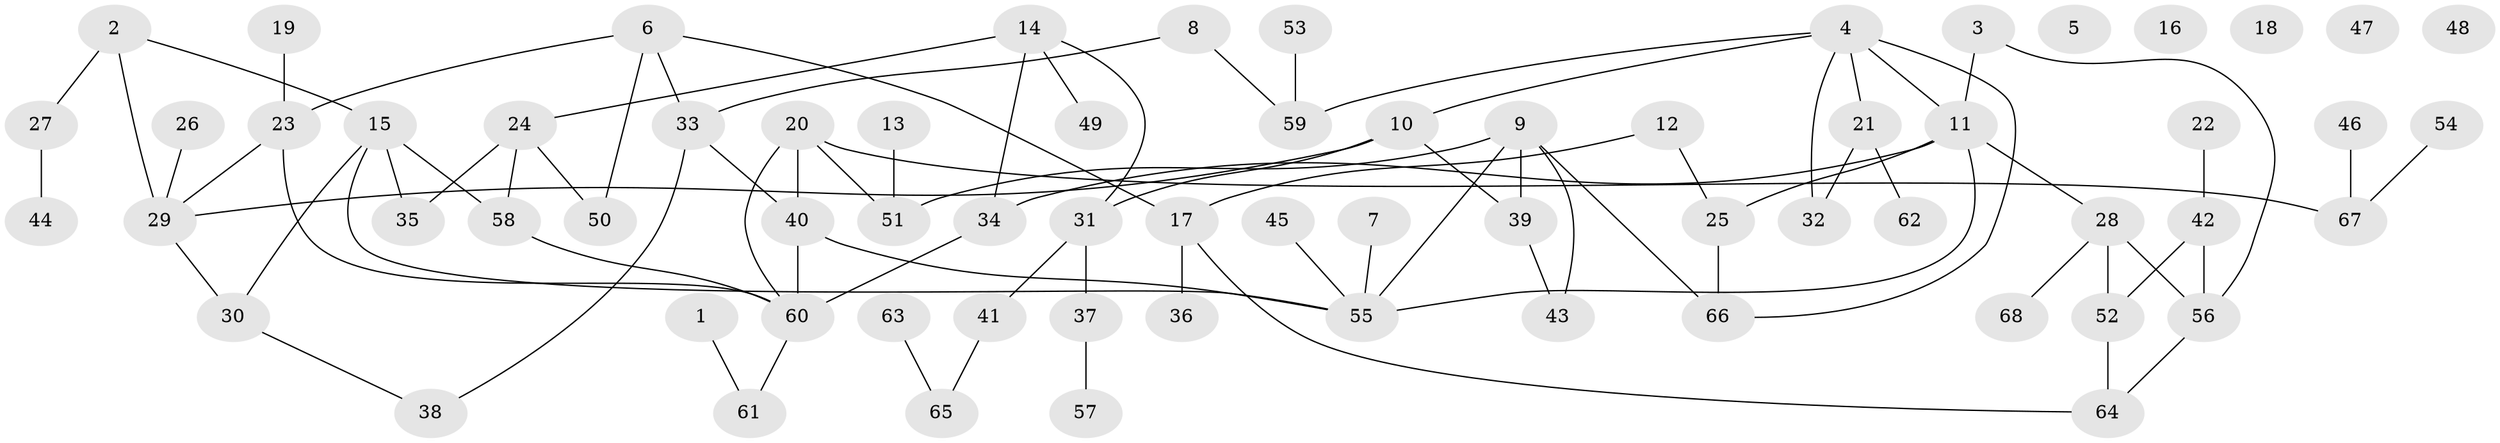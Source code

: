 // coarse degree distribution, {1: 0.20454545454545456, 3: 0.13636363636363635, 6: 0.09090909090909091, 7: 0.022727272727272728, 0: 0.11363636363636363, 4: 0.1590909090909091, 2: 0.18181818181818182, 5: 0.09090909090909091}
// Generated by graph-tools (version 1.1) at 2025/41/03/06/25 10:41:21]
// undirected, 68 vertices, 86 edges
graph export_dot {
graph [start="1"]
  node [color=gray90,style=filled];
  1;
  2;
  3;
  4;
  5;
  6;
  7;
  8;
  9;
  10;
  11;
  12;
  13;
  14;
  15;
  16;
  17;
  18;
  19;
  20;
  21;
  22;
  23;
  24;
  25;
  26;
  27;
  28;
  29;
  30;
  31;
  32;
  33;
  34;
  35;
  36;
  37;
  38;
  39;
  40;
  41;
  42;
  43;
  44;
  45;
  46;
  47;
  48;
  49;
  50;
  51;
  52;
  53;
  54;
  55;
  56;
  57;
  58;
  59;
  60;
  61;
  62;
  63;
  64;
  65;
  66;
  67;
  68;
  1 -- 61;
  2 -- 15;
  2 -- 27;
  2 -- 29;
  3 -- 11;
  3 -- 56;
  4 -- 10;
  4 -- 11;
  4 -- 21;
  4 -- 32;
  4 -- 59;
  4 -- 66;
  6 -- 17;
  6 -- 23;
  6 -- 33;
  6 -- 50;
  7 -- 55;
  8 -- 33;
  8 -- 59;
  9 -- 39;
  9 -- 43;
  9 -- 51;
  9 -- 55;
  9 -- 66;
  10 -- 29;
  10 -- 31;
  10 -- 39;
  11 -- 25;
  11 -- 28;
  11 -- 34;
  11 -- 55;
  12 -- 17;
  12 -- 25;
  13 -- 51;
  14 -- 24;
  14 -- 31;
  14 -- 34;
  14 -- 49;
  15 -- 30;
  15 -- 35;
  15 -- 55;
  15 -- 58;
  17 -- 36;
  17 -- 64;
  19 -- 23;
  20 -- 40;
  20 -- 51;
  20 -- 60;
  20 -- 67;
  21 -- 32;
  21 -- 62;
  22 -- 42;
  23 -- 29;
  23 -- 60;
  24 -- 35;
  24 -- 50;
  24 -- 58;
  25 -- 66;
  26 -- 29;
  27 -- 44;
  28 -- 52;
  28 -- 56;
  28 -- 68;
  29 -- 30;
  30 -- 38;
  31 -- 37;
  31 -- 41;
  33 -- 38;
  33 -- 40;
  34 -- 60;
  37 -- 57;
  39 -- 43;
  40 -- 55;
  40 -- 60;
  41 -- 65;
  42 -- 52;
  42 -- 56;
  45 -- 55;
  46 -- 67;
  52 -- 64;
  53 -- 59;
  54 -- 67;
  56 -- 64;
  58 -- 60;
  60 -- 61;
  63 -- 65;
}
